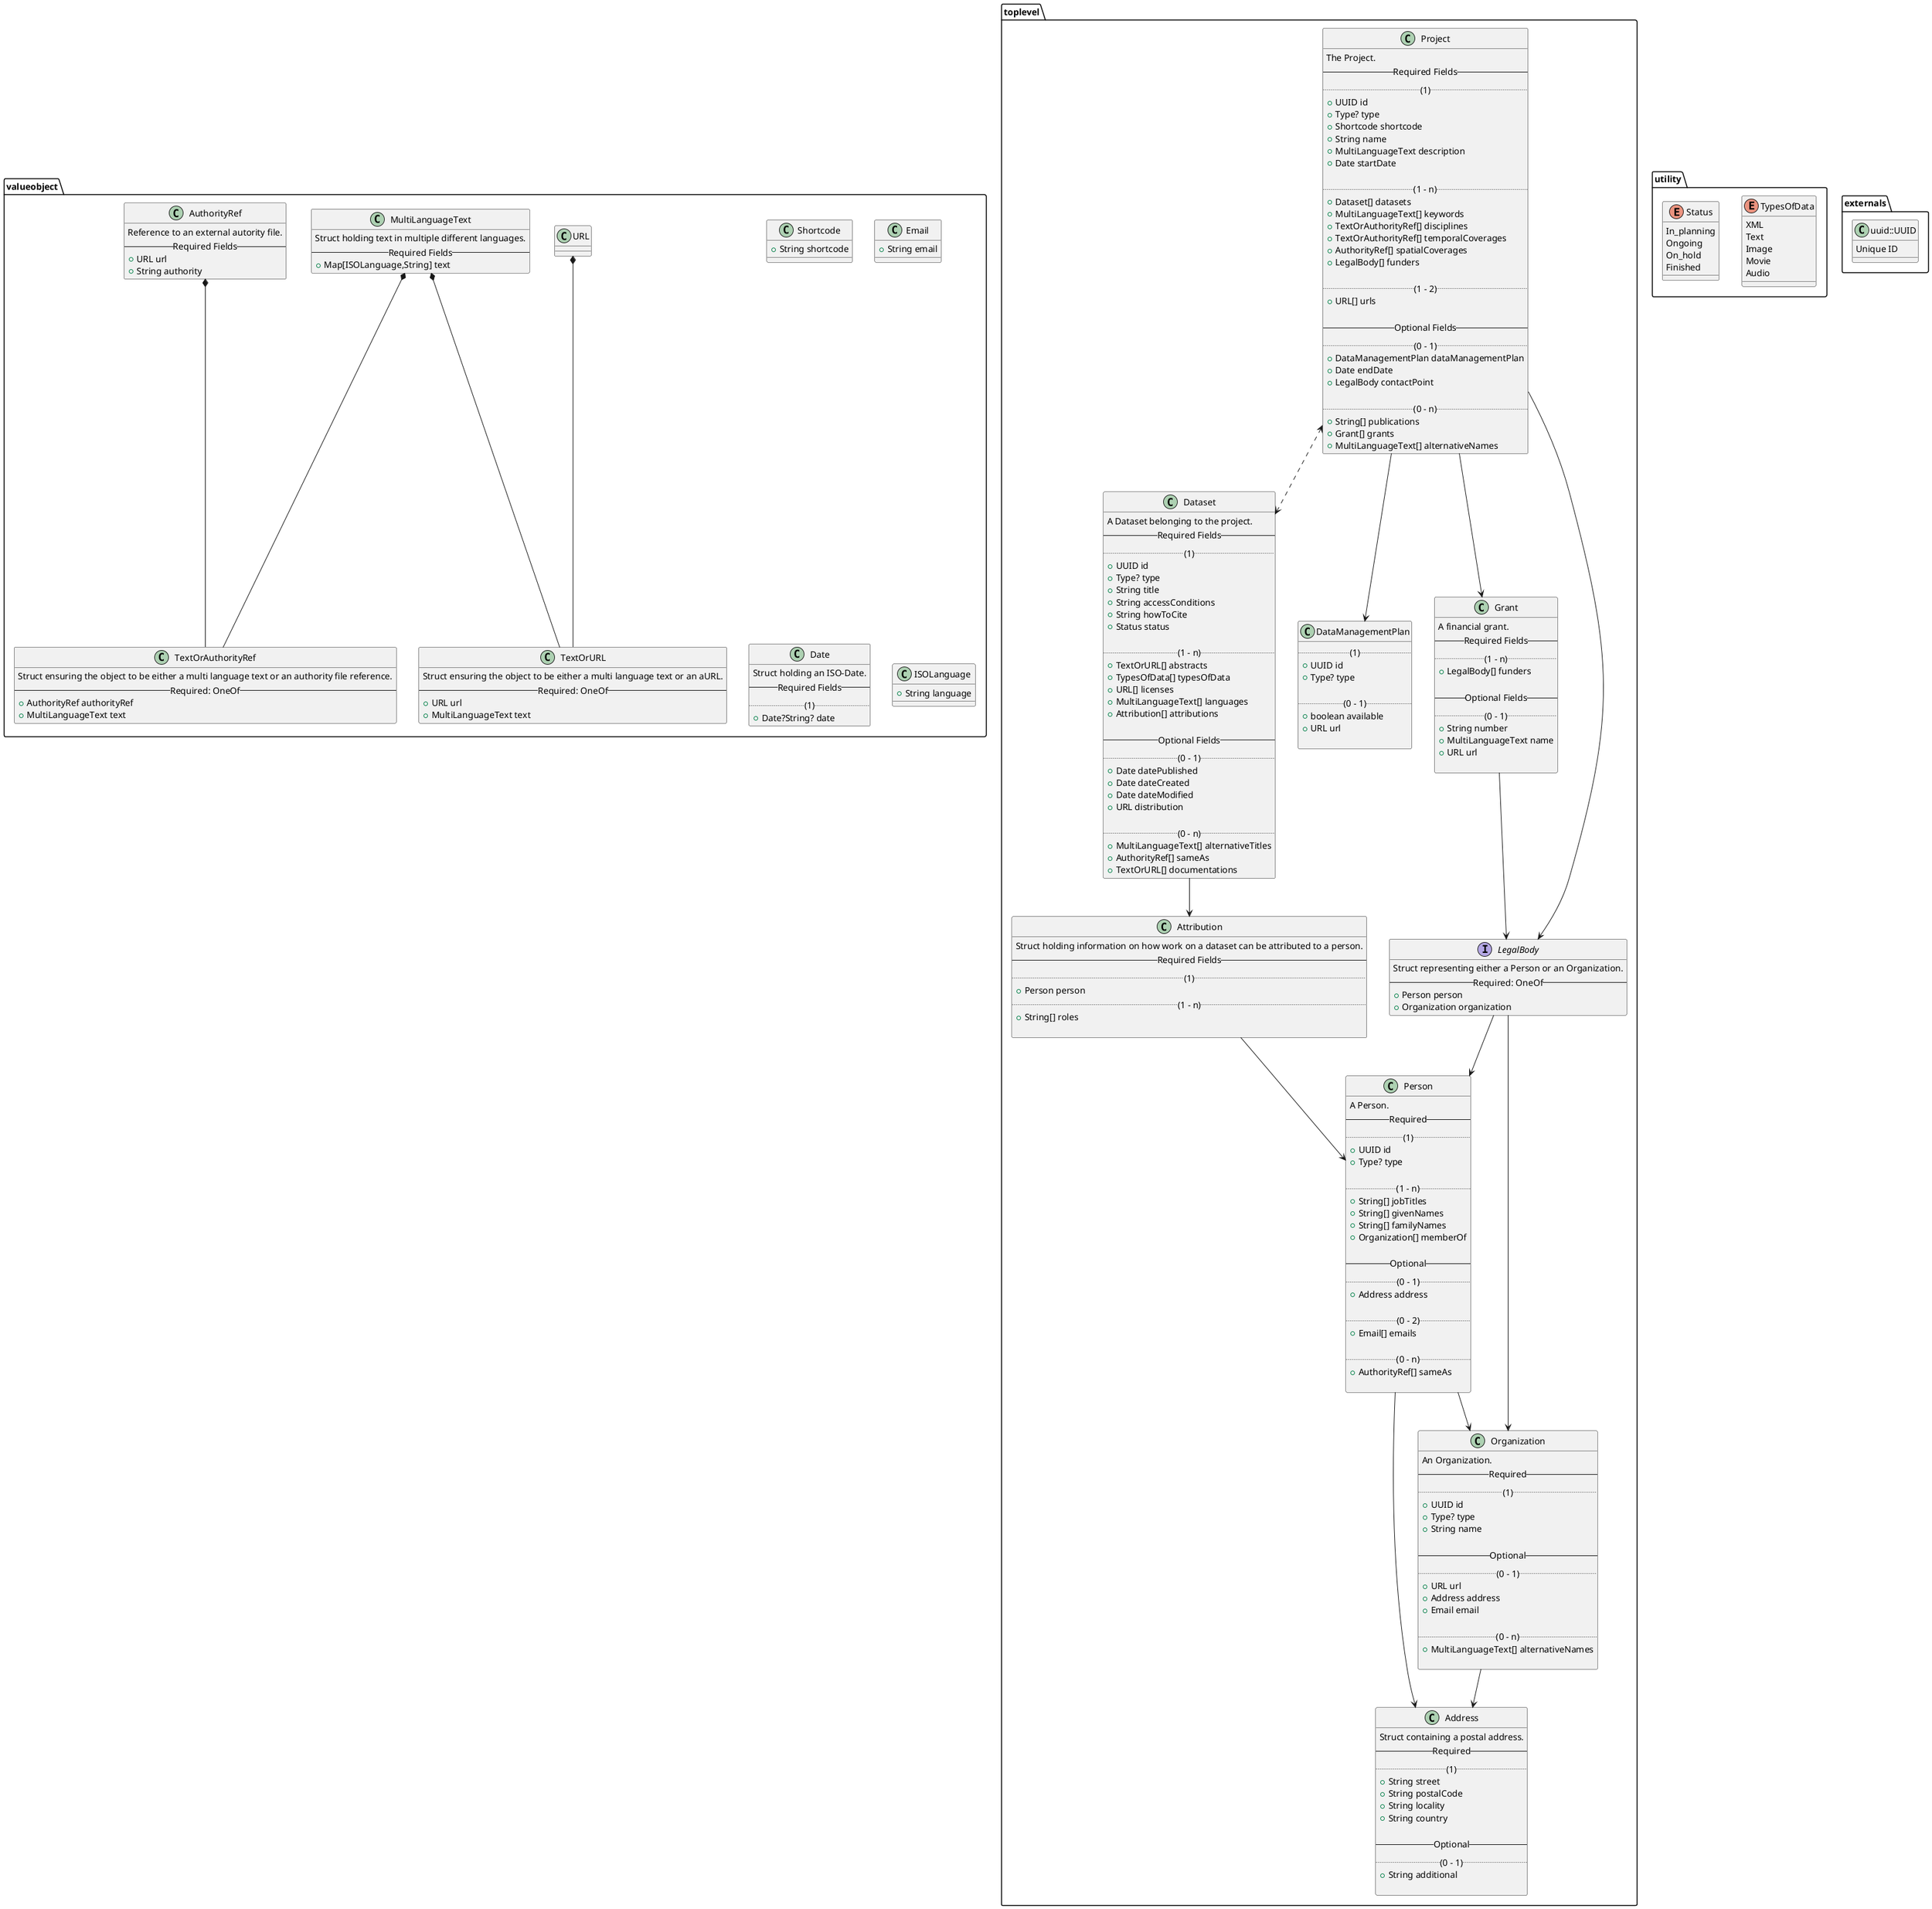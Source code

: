 @startuml Domain Entities
package toplevel {

  class Project {
    The Project.
    -- Required Fields --
    .. (1) ..
    +UUID id
    +Type? type
    +Shortcode shortcode
    +String name
    +MultiLanguageText description
    +Date startDate

    .. (1 - n) ..
    +Dataset[] datasets
    +MultiLanguageText[] keywords
    +TextOrAuthorityRef[] disciplines
    +TextOrAuthorityRef[] temporalCoverages
    +AuthorityRef[] spatialCoverages
    +LegalBody[] funders

    .. (1 - 2) ..
    +URL[] urls

    -- Optional Fields --
    .. (0 - 1) ..
    +DataManagementPlan dataManagementPlan
    +Date endDate
    +LegalBody contactPoint

    .. (0 - n) ..
    +String[] publications
    +Grant[] grants
    +MultiLanguageText[] alternativeNames
  }

  class Dataset {
    A Dataset belonging to the project.
    -- Required Fields --
    .. (1) ..
    +UUID id
    +Type? type
    +String title
    +String accessConditions
    +String howToCite
    +Status status

    .. (1 - n) ..
    +TextOrURL[] abstracts
    +TypesOfData[] typesOfData
    +URL[] licenses
    +MultiLanguageText[] languages
    +Attribution[] attributions

    -- Optional Fields --
    .. (0 - 1) ..
    +Date datePublished
    +Date dateCreated
    +Date dateModified
    +URL distribution

    .. (0 - n) ..
    +MultiLanguageText[] alternativeTitles
    +AuthorityRef[] sameAs
    +TextOrURL[] documentations
  }

  class DataManagementPlan {
    .. (1) ..
    +UUID id
    +Type? type

    .. (0 - 1) ..
    +boolean available
    +URL url

  }

  class Grant {
    A financial grant.
    -- Required Fields --
    .. (1 - n) ..
    +LegalBody[] funders

    -- Optional Fields --
    .. (0 - 1) ..
    +String number
    +MultiLanguageText name
    +URL url

  }

  interface LegalBody {
    Struct representing either a Person or an Organization.
    -- Required: OneOf --
    +Person person
    +Organization organization
  }

  class Person {
    A Person.
    -- Required --
    .. (1) ..
    +UUID id
    +Type? type

    .. (1 - n) ..
    +String[] jobTitles
    +String[] givenNames
    +String[] familyNames
    +Organization[] memberOf

    -- Optional --
    .. (0 - 1) ..
    +Address address

    .. (0 - 2) ..
    +Email[] emails

    .. (0 - n) ..
    +AuthorityRef[] sameAs

  }

  class Organization {
    An Organization.
    -- Required --
    .. (1) ..
    +UUID id
    +Type? type
    +String name

    -- Optional --
    .. (0 - 1) ..
    +URL url
    +Address address
    +Email email

    .. (0 - n) ..
    +MultiLanguageText[] alternativeNames

  }

  class Address {
    Struct containing a postal address.
    -- Required --
    .. (1) ..
    +String street
    +String postalCode
    +String locality
    +String country

    -- Optional --
    .. (0 - 1) ..
    +String additional

  }

  class Attribution {
    Struct holding information on how work on a dataset can be attributed to a person.
    -- Required Fields --
    .. (1) ..
    +Person person
    .. (1 - n) ..
    +String[] roles

  }
  

}

package valueobject {

  class Shortcode{
    +String shortcode
  }

  class Email{
    +String email
  }

  class URL{}

  class Date {
    Struct holding an ISO-Date.
    -- Required Fields --
    .. (1) ..
    +Date?String? date
  }

  class TextOrAuthorityRef {
    Struct ensuring the object to be either a multi language text or an authority file reference.
    -- Required: OneOf --
    +AuthorityRef authorityRef
    +MultiLanguageText text
  }

  class TextOrURL {
    Struct ensuring the object to be either a multi language text or an aURL.
    -- Required: OneOf --
    +URL url
    +MultiLanguageText text
  }

  class AuthorityRef {
    Reference to an external autority file.
    -- Required Fields --
    +URL url
    +String authority
  }

  class MultiLanguageText {
    Struct holding text in multiple different languages.
    -- Required Fields --
    +Map[ISOLanguage,String] text
  }

  class ISOLanguage {
    +String language
  }
}

package utility {

  enum TypesOfData {
    XML
    Text
    Image
    Movie
    Audio
  }

  enum Status {
    In_planning
    Ongoing
    On_hold
    Finished
  }

}

package externals {
  class uuid::UUID {
    Unique ID
  }
}


Project <..> Dataset
Project --> DataManagementPlan
Project --> Grant
Project --> LegalBody
Dataset --> Attribution
Attribution --> Person
Grant --> LegalBody
LegalBody --> Person
LegalBody --> Organization
Person --> Organization
Person --> Address
Organization --> Address

URL *-- TextOrURL
MultiLanguageText *-- TextOrURL
MultiLanguageText *-- TextOrAuthorityRef
AuthorityRef *-- TextOrAuthorityRef


@enduml
